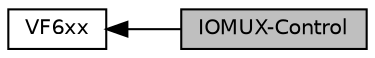 digraph "IOMUX-Control"
{
  edge [fontname="Helvetica",fontsize="10",labelfontname="Helvetica",labelfontsize="10"];
  node [fontname="Helvetica",fontsize="10",shape=record];
  rankdir=LR;
  Node0 [label="IOMUX-Control",height=0.2,width=0.4,color="black", fillcolor="grey75", style="filled", fontcolor="black"];
  Node1 [label="VF6xx",height=0.2,width=0.4,color="black", fillcolor="white", style="filled",URL="$group__VF6xx.html",tooltip="Libraries for Freescale VF6xx series Cortex-M4 core. "];
  Node1->Node0 [shape=plaintext, dir="back", style="solid"];
}
